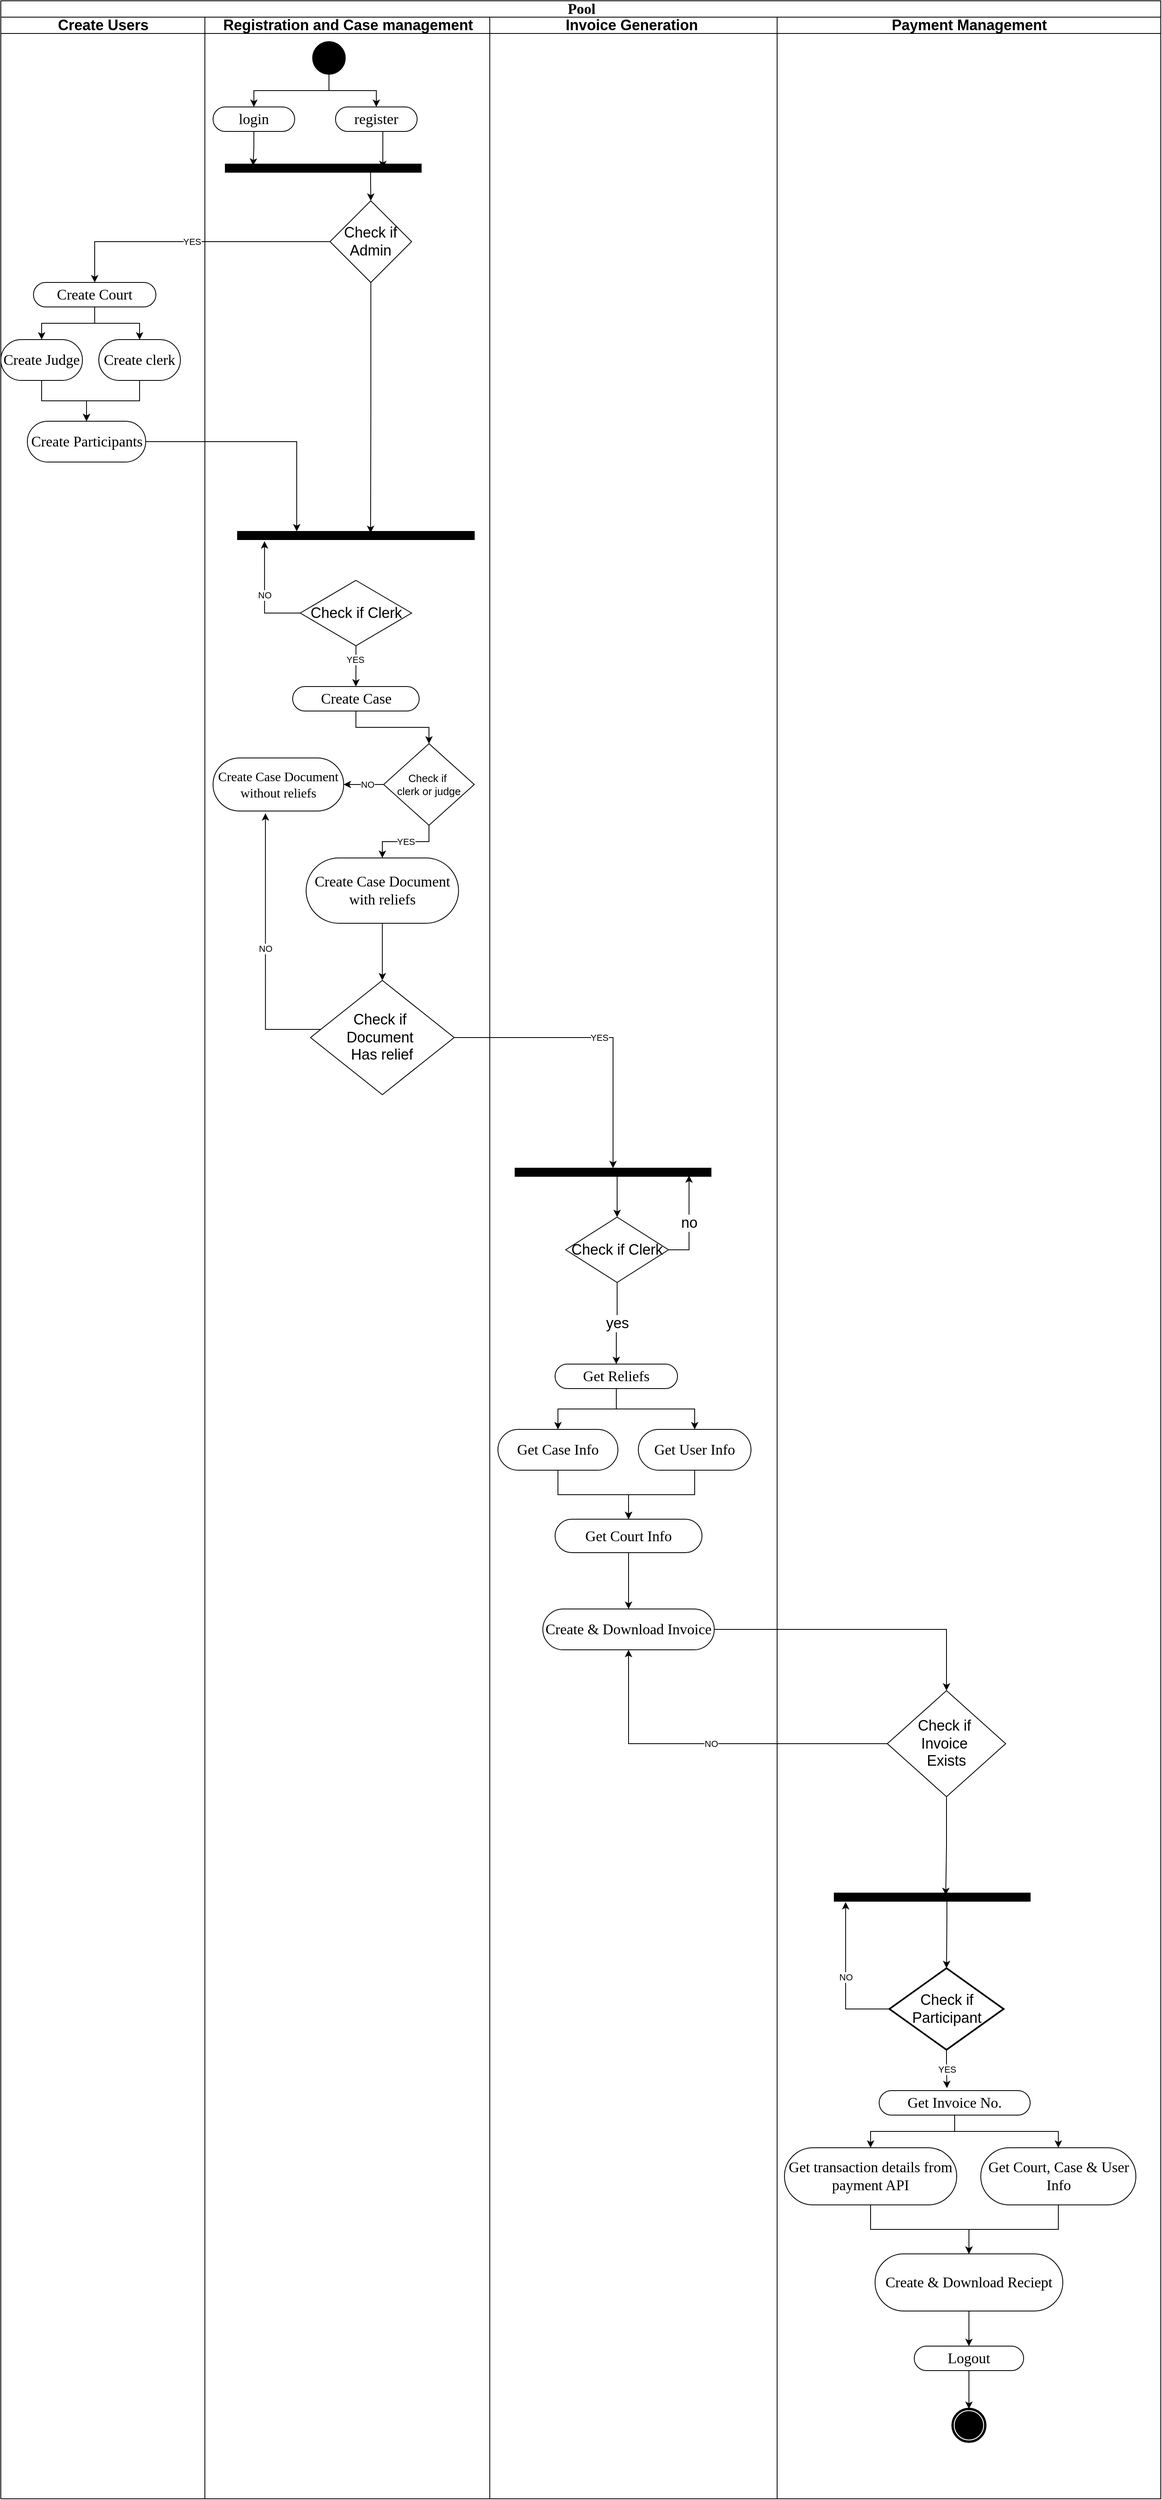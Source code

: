 <mxfile version="24.7.8">
  <diagram name="Page-1" id="H4En2Yg10vxTW4KxS3PP">
    <mxGraphModel dx="2514" dy="1497" grid="1" gridSize="10" guides="1" tooltips="1" connect="1" arrows="1" fold="1" page="1" pageScale="1" pageWidth="827" pageHeight="1169" math="0" shadow="0">
      <root>
        <mxCell id="0" />
        <mxCell id="1" parent="0" />
        <mxCell id="o0KCQbWtQnTGzr_33OiK-1" value="Pool" style="swimlane;html=1;childLayout=stackLayout;startSize=20;rounded=0;shadow=0;comic=0;labelBackgroundColor=none;strokeWidth=1;fontFamily=Verdana;fontSize=18;align=center;" parent="1" vertex="1">
          <mxGeometry x="40" y="20" width="1421" height="3060" as="geometry" />
        </mxCell>
        <mxCell id="o0KCQbWtQnTGzr_33OiK-2" value="Create Users" style="swimlane;html=1;startSize=20;fontSize=18;" parent="o0KCQbWtQnTGzr_33OiK-1" vertex="1">
          <mxGeometry y="20" width="250" height="3040" as="geometry" />
        </mxCell>
        <mxCell id="eCSx2jLFPWyDmAjSnQGe-12" style="edgeStyle=orthogonalEdgeStyle;rounded=0;orthogonalLoop=1;jettySize=auto;html=1;" edge="1" parent="o0KCQbWtQnTGzr_33OiK-2" source="o0KCQbWtQnTGzr_33OiK-4" target="o0KCQbWtQnTGzr_33OiK-124">
          <mxGeometry relative="1" as="geometry">
            <Array as="points">
              <mxPoint x="115" y="375" />
              <mxPoint x="50" y="375" />
            </Array>
          </mxGeometry>
        </mxCell>
        <mxCell id="eCSx2jLFPWyDmAjSnQGe-16" style="edgeStyle=orthogonalEdgeStyle;rounded=0;orthogonalLoop=1;jettySize=auto;html=1;entryX=0.5;entryY=0;entryDx=0;entryDy=0;" edge="1" parent="o0KCQbWtQnTGzr_33OiK-2" source="o0KCQbWtQnTGzr_33OiK-4" target="o0KCQbWtQnTGzr_33OiK-5">
          <mxGeometry relative="1" as="geometry" />
        </mxCell>
        <mxCell id="o0KCQbWtQnTGzr_33OiK-4" value="Create Court" style="rounded=1;whiteSpace=wrap;html=1;shadow=0;comic=0;labelBackgroundColor=none;strokeWidth=1;fontFamily=Verdana;fontSize=18;align=center;arcSize=50;" parent="o0KCQbWtQnTGzr_33OiK-2" vertex="1">
          <mxGeometry x="40" y="325" width="150" height="30" as="geometry" />
        </mxCell>
        <mxCell id="eCSx2jLFPWyDmAjSnQGe-18" style="edgeStyle=orthogonalEdgeStyle;rounded=0;orthogonalLoop=1;jettySize=auto;html=1;" edge="1" parent="o0KCQbWtQnTGzr_33OiK-2" source="o0KCQbWtQnTGzr_33OiK-5" target="o0KCQbWtQnTGzr_33OiK-129">
          <mxGeometry relative="1" as="geometry" />
        </mxCell>
        <mxCell id="o0KCQbWtQnTGzr_33OiK-5" value="Create clerk" style="rounded=1;whiteSpace=wrap;html=1;shadow=0;comic=0;labelBackgroundColor=none;strokeWidth=1;fontFamily=Verdana;fontSize=18;align=center;arcSize=50;" parent="o0KCQbWtQnTGzr_33OiK-2" vertex="1">
          <mxGeometry x="120" y="395" width="100" height="50" as="geometry" />
        </mxCell>
        <mxCell id="eCSx2jLFPWyDmAjSnQGe-17" style="edgeStyle=orthogonalEdgeStyle;rounded=0;orthogonalLoop=1;jettySize=auto;html=1;" edge="1" parent="o0KCQbWtQnTGzr_33OiK-2" source="o0KCQbWtQnTGzr_33OiK-124" target="o0KCQbWtQnTGzr_33OiK-129">
          <mxGeometry relative="1" as="geometry" />
        </mxCell>
        <mxCell id="o0KCQbWtQnTGzr_33OiK-124" value="Create Judge" style="rounded=1;whiteSpace=wrap;html=1;shadow=0;comic=0;labelBackgroundColor=none;strokeWidth=1;fontFamily=Verdana;fontSize=18;align=center;arcSize=50;" parent="o0KCQbWtQnTGzr_33OiK-2" vertex="1">
          <mxGeometry y="395" width="100" height="50" as="geometry" />
        </mxCell>
        <mxCell id="o0KCQbWtQnTGzr_33OiK-129" value="Create Participants" style="rounded=1;whiteSpace=wrap;html=1;shadow=0;comic=0;labelBackgroundColor=none;strokeWidth=1;fontFamily=Verdana;fontSize=18;align=center;arcSize=50;" parent="o0KCQbWtQnTGzr_33OiK-2" vertex="1">
          <mxGeometry x="32.5" y="495" width="145" height="50" as="geometry" />
        </mxCell>
        <mxCell id="o0KCQbWtQnTGzr_33OiK-11" value="Registration and Case management" style="swimlane;html=1;startSize=20;swimlaneLine=1;fontSize=18;" parent="o0KCQbWtQnTGzr_33OiK-1" vertex="1">
          <mxGeometry x="250" y="20" width="349" height="3040" as="geometry" />
        </mxCell>
        <mxCell id="eCSx2jLFPWyDmAjSnQGe-14" style="edgeStyle=orthogonalEdgeStyle;rounded=0;orthogonalLoop=1;jettySize=auto;html=1;entryX=0.5;entryY=0;entryDx=0;entryDy=0;" edge="1" parent="o0KCQbWtQnTGzr_33OiK-11" source="o0KCQbWtQnTGzr_33OiK-12" target="eCSx2jLFPWyDmAjSnQGe-13">
          <mxGeometry relative="1" as="geometry">
            <Array as="points">
              <mxPoint x="203" y="200" />
              <mxPoint x="203" y="200" />
            </Array>
          </mxGeometry>
        </mxCell>
        <mxCell id="o0KCQbWtQnTGzr_33OiK-12" value="" style="whiteSpace=wrap;html=1;rounded=0;shadow=0;comic=0;labelBackgroundColor=none;strokeWidth=1;fillColor=#000000;fontFamily=Verdana;fontSize=18;align=center;rotation=0;" parent="o0KCQbWtQnTGzr_33OiK-11" vertex="1">
          <mxGeometry x="25" y="180" width="240" height="10" as="geometry" />
        </mxCell>
        <mxCell id="eCSx2jLFPWyDmAjSnQGe-1" style="edgeStyle=orthogonalEdgeStyle;rounded=0;orthogonalLoop=1;jettySize=auto;html=1;entryX=0.5;entryY=0;entryDx=0;entryDy=0;" edge="1" parent="o0KCQbWtQnTGzr_33OiK-11" source="o0KCQbWtQnTGzr_33OiK-29" target="o0KCQbWtQnTGzr_33OiK-30">
          <mxGeometry relative="1" as="geometry">
            <Array as="points">
              <mxPoint x="152" y="90" />
              <mxPoint x="60" y="90" />
            </Array>
          </mxGeometry>
        </mxCell>
        <mxCell id="eCSx2jLFPWyDmAjSnQGe-6" style="edgeStyle=orthogonalEdgeStyle;rounded=0;orthogonalLoop=1;jettySize=auto;html=1;entryX=0.5;entryY=0;entryDx=0;entryDy=0;" edge="1" parent="o0KCQbWtQnTGzr_33OiK-11" source="o0KCQbWtQnTGzr_33OiK-29" target="o0KCQbWtQnTGzr_33OiK-121">
          <mxGeometry relative="1" as="geometry" />
        </mxCell>
        <mxCell id="o0KCQbWtQnTGzr_33OiK-29" value="" style="ellipse;whiteSpace=wrap;html=1;rounded=0;shadow=0;comic=0;labelBackgroundColor=none;strokeWidth=1;fillColor=#000000;fontFamily=Verdana;fontSize=18;align=center;" parent="o0KCQbWtQnTGzr_33OiK-11" vertex="1">
          <mxGeometry x="132" y="30" width="40" height="40" as="geometry" />
        </mxCell>
        <mxCell id="o0KCQbWtQnTGzr_33OiK-30" value="login" style="rounded=1;whiteSpace=wrap;html=1;shadow=0;comic=0;labelBackgroundColor=none;strokeWidth=1;fontFamily=Verdana;fontSize=18;align=center;arcSize=50;" parent="o0KCQbWtQnTGzr_33OiK-11" vertex="1">
          <mxGeometry x="10" y="110" width="100" height="30" as="geometry" />
        </mxCell>
        <mxCell id="o0KCQbWtQnTGzr_33OiK-121" value="register" style="rounded=1;whiteSpace=wrap;html=1;shadow=0;comic=0;labelBackgroundColor=none;strokeWidth=1;fontFamily=Verdana;fontSize=18;align=center;arcSize=50;" parent="o0KCQbWtQnTGzr_33OiK-11" vertex="1">
          <mxGeometry x="160" y="110" width="100" height="30" as="geometry" />
        </mxCell>
        <mxCell id="eCSx2jLFPWyDmAjSnQGe-8" style="edgeStyle=orthogonalEdgeStyle;rounded=0;orthogonalLoop=1;jettySize=auto;html=1;entryX=0.142;entryY=0.2;entryDx=0;entryDy=0;entryPerimeter=0;" edge="1" parent="o0KCQbWtQnTGzr_33OiK-11" source="o0KCQbWtQnTGzr_33OiK-30" target="o0KCQbWtQnTGzr_33OiK-12">
          <mxGeometry relative="1" as="geometry" />
        </mxCell>
        <mxCell id="eCSx2jLFPWyDmAjSnQGe-10" style="edgeStyle=orthogonalEdgeStyle;rounded=0;orthogonalLoop=1;jettySize=auto;html=1;entryX=0.804;entryY=0.5;entryDx=0;entryDy=0;entryPerimeter=0;" edge="1" parent="o0KCQbWtQnTGzr_33OiK-11" source="o0KCQbWtQnTGzr_33OiK-121" target="o0KCQbWtQnTGzr_33OiK-12">
          <mxGeometry relative="1" as="geometry">
            <Array as="points">
              <mxPoint x="218" y="150" />
              <mxPoint x="218" y="150" />
            </Array>
          </mxGeometry>
        </mxCell>
        <mxCell id="eCSx2jLFPWyDmAjSnQGe-13" value="Check if Admin" style="rhombus;whiteSpace=wrap;html=1;fontSize=18;" vertex="1" parent="o0KCQbWtQnTGzr_33OiK-11">
          <mxGeometry x="153.25" y="225" width="100" height="100" as="geometry" />
        </mxCell>
        <mxCell id="eCSx2jLFPWyDmAjSnQGe-24" style="edgeStyle=orthogonalEdgeStyle;rounded=0;orthogonalLoop=1;jettySize=auto;html=1;" edge="1" parent="o0KCQbWtQnTGzr_33OiK-11" source="o0KCQbWtQnTGzr_33OiK-14" target="o0KCQbWtQnTGzr_33OiK-147">
          <mxGeometry relative="1" as="geometry" />
        </mxCell>
        <mxCell id="o0KCQbWtQnTGzr_33OiK-14" value="Create Case" style="rounded=1;whiteSpace=wrap;html=1;shadow=0;comic=0;labelBackgroundColor=none;strokeWidth=1;fontFamily=Verdana;fontSize=18;align=center;arcSize=50;" parent="o0KCQbWtQnTGzr_33OiK-11" vertex="1">
          <mxGeometry x="107.5" y="820" width="155" height="30" as="geometry" />
        </mxCell>
        <mxCell id="o0KCQbWtQnTGzr_33OiK-16" value="" style="whiteSpace=wrap;html=1;rounded=0;shadow=0;comic=0;labelBackgroundColor=none;strokeWidth=1;fillColor=#000000;fontFamily=Verdana;fontSize=18;align=center;rotation=0;" parent="o0KCQbWtQnTGzr_33OiK-11" vertex="1">
          <mxGeometry x="40" y="630" width="290" height="10" as="geometry" />
        </mxCell>
        <mxCell id="o0KCQbWtQnTGzr_33OiK-139" value="Create Case Document without reliefs" style="rounded=1;whiteSpace=wrap;html=1;shadow=0;comic=0;labelBackgroundColor=none;strokeWidth=1;fontFamily=Verdana;fontSize=16;align=center;arcSize=50;" parent="o0KCQbWtQnTGzr_33OiK-11" vertex="1">
          <mxGeometry x="10" y="907.5" width="160" height="65" as="geometry" />
        </mxCell>
        <mxCell id="eCSx2jLFPWyDmAjSnQGe-30" style="edgeStyle=orthogonalEdgeStyle;rounded=0;orthogonalLoop=1;jettySize=auto;html=1;entryX=0.5;entryY=0;entryDx=0;entryDy=0;" edge="1" parent="o0KCQbWtQnTGzr_33OiK-11" source="o0KCQbWtQnTGzr_33OiK-140" target="o0KCQbWtQnTGzr_33OiK-151">
          <mxGeometry relative="1" as="geometry" />
        </mxCell>
        <mxCell id="o0KCQbWtQnTGzr_33OiK-140" value="Create Case Document with reliefs" style="rounded=1;whiteSpace=wrap;html=1;shadow=0;comic=0;labelBackgroundColor=none;strokeWidth=1;fontFamily=Verdana;fontSize=18;align=center;arcSize=50;" parent="o0KCQbWtQnTGzr_33OiK-11" vertex="1">
          <mxGeometry x="124" y="1030" width="186.75" height="80" as="geometry" />
        </mxCell>
        <mxCell id="eCSx2jLFPWyDmAjSnQGe-21" style="edgeStyle=orthogonalEdgeStyle;rounded=0;orthogonalLoop=1;jettySize=auto;html=1;entryX=0.5;entryY=0;entryDx=0;entryDy=0;" edge="1" parent="o0KCQbWtQnTGzr_33OiK-11" source="o0KCQbWtQnTGzr_33OiK-141" target="o0KCQbWtQnTGzr_33OiK-14">
          <mxGeometry relative="1" as="geometry" />
        </mxCell>
        <mxCell id="eCSx2jLFPWyDmAjSnQGe-27" value="YES" style="edgeLabel;html=1;align=center;verticalAlign=middle;resizable=0;points=[];" vertex="1" connectable="0" parent="eCSx2jLFPWyDmAjSnQGe-21">
          <mxGeometry x="-0.32" y="-1" relative="1" as="geometry">
            <mxPoint as="offset" />
          </mxGeometry>
        </mxCell>
        <mxCell id="o0KCQbWtQnTGzr_33OiK-141" value="Check if Clerk" style="rhombus;whiteSpace=wrap;html=1;fontSize=18;" parent="o0KCQbWtQnTGzr_33OiK-11" vertex="1">
          <mxGeometry x="116.75" y="690" width="136.5" height="80" as="geometry" />
        </mxCell>
        <mxCell id="eCSx2jLFPWyDmAjSnQGe-25" style="edgeStyle=orthogonalEdgeStyle;rounded=0;orthogonalLoop=1;jettySize=auto;html=1;entryX=1;entryY=0.5;entryDx=0;entryDy=0;" edge="1" parent="o0KCQbWtQnTGzr_33OiK-11" source="o0KCQbWtQnTGzr_33OiK-147" target="o0KCQbWtQnTGzr_33OiK-139">
          <mxGeometry relative="1" as="geometry" />
        </mxCell>
        <mxCell id="eCSx2jLFPWyDmAjSnQGe-29" value="NO" style="edgeLabel;html=1;align=center;verticalAlign=middle;resizable=0;points=[];" vertex="1" connectable="0" parent="eCSx2jLFPWyDmAjSnQGe-25">
          <mxGeometry x="-0.192" relative="1" as="geometry">
            <mxPoint as="offset" />
          </mxGeometry>
        </mxCell>
        <mxCell id="eCSx2jLFPWyDmAjSnQGe-26" value="YES" style="edgeStyle=orthogonalEdgeStyle;rounded=0;orthogonalLoop=1;jettySize=auto;html=1;exitX=0.5;exitY=1;exitDx=0;exitDy=0;" edge="1" parent="o0KCQbWtQnTGzr_33OiK-11" source="o0KCQbWtQnTGzr_33OiK-147" target="o0KCQbWtQnTGzr_33OiK-140">
          <mxGeometry relative="1" as="geometry" />
        </mxCell>
        <mxCell id="o0KCQbWtQnTGzr_33OiK-147" value="Check if&amp;nbsp;&lt;div&gt;clerk or judge&lt;/div&gt;" style="rhombus;whiteSpace=wrap;html=1;fontSize=13;" parent="o0KCQbWtQnTGzr_33OiK-11" vertex="1">
          <mxGeometry x="219" y="890" width="111" height="100" as="geometry" />
        </mxCell>
        <mxCell id="o0KCQbWtQnTGzr_33OiK-151" value="Check if&amp;nbsp;&lt;div&gt;Document&amp;nbsp;&lt;/div&gt;&lt;div&gt;Has relief&lt;/div&gt;" style="rhombus;whiteSpace=wrap;html=1;fontSize=18;" parent="o0KCQbWtQnTGzr_33OiK-11" vertex="1">
          <mxGeometry x="129.38" y="1180" width="176" height="140" as="geometry" />
        </mxCell>
        <mxCell id="eCSx2jLFPWyDmAjSnQGe-20" value="NO" style="edgeStyle=orthogonalEdgeStyle;rounded=0;orthogonalLoop=1;jettySize=auto;html=1;entryX=0.114;entryY=1.2;entryDx=0;entryDy=0;entryPerimeter=0;" edge="1" parent="o0KCQbWtQnTGzr_33OiK-11" source="o0KCQbWtQnTGzr_33OiK-141" target="o0KCQbWtQnTGzr_33OiK-16">
          <mxGeometry relative="1" as="geometry">
            <Array as="points">
              <mxPoint x="73" y="730" />
            </Array>
          </mxGeometry>
        </mxCell>
        <mxCell id="eCSx2jLFPWyDmAjSnQGe-22" style="edgeStyle=orthogonalEdgeStyle;rounded=0;orthogonalLoop=1;jettySize=auto;html=1;entryX=0.562;entryY=0.2;entryDx=0;entryDy=0;entryPerimeter=0;" edge="1" parent="o0KCQbWtQnTGzr_33OiK-11" source="eCSx2jLFPWyDmAjSnQGe-13" target="o0KCQbWtQnTGzr_33OiK-16">
          <mxGeometry relative="1" as="geometry" />
        </mxCell>
        <mxCell id="eCSx2jLFPWyDmAjSnQGe-33" value="NO" style="edgeStyle=orthogonalEdgeStyle;rounded=0;orthogonalLoop=1;jettySize=auto;html=1;entryX=0.401;entryY=1.042;entryDx=0;entryDy=0;entryPerimeter=0;" edge="1" parent="o0KCQbWtQnTGzr_33OiK-11" source="o0KCQbWtQnTGzr_33OiK-151" target="o0KCQbWtQnTGzr_33OiK-139">
          <mxGeometry relative="1" as="geometry">
            <Array as="points">
              <mxPoint x="90" y="1240" />
              <mxPoint x="90" y="1240" />
            </Array>
          </mxGeometry>
        </mxCell>
        <mxCell id="o0KCQbWtQnTGzr_33OiK-27" value="Invoice Generation&amp;nbsp;" style="swimlane;html=1;startSize=20;fontSize=18;" parent="o0KCQbWtQnTGzr_33OiK-1" vertex="1">
          <mxGeometry x="599" y="20" width="352" height="3040" as="geometry" />
        </mxCell>
        <mxCell id="o0KCQbWtQnTGzr_33OiK-170" style="edgeStyle=orthogonalEdgeStyle;rounded=0;orthogonalLoop=1;jettySize=auto;html=1;fontSize=18;" parent="o0KCQbWtQnTGzr_33OiK-27" source="o0KCQbWtQnTGzr_33OiK-153" target="o0KCQbWtQnTGzr_33OiK-167" edge="1">
          <mxGeometry relative="1" as="geometry">
            <Array as="points">
              <mxPoint x="156" y="1430" />
              <mxPoint x="156" y="1430" />
            </Array>
          </mxGeometry>
        </mxCell>
        <mxCell id="o0KCQbWtQnTGzr_33OiK-153" value="" style="whiteSpace=wrap;html=1;rounded=0;shadow=0;comic=0;labelBackgroundColor=none;strokeWidth=1;fillColor=#000000;fontFamily=Verdana;fontSize=18;align=center;rotation=0;" parent="o0KCQbWtQnTGzr_33OiK-27" vertex="1">
          <mxGeometry x="31" y="1410" width="240" height="10" as="geometry" />
        </mxCell>
        <mxCell id="o0KCQbWtQnTGzr_33OiK-156" value="Create &amp;amp; Download Invoice" style="rounded=1;whiteSpace=wrap;html=1;shadow=0;comic=0;labelBackgroundColor=none;strokeWidth=1;fontFamily=Verdana;fontSize=18;align=center;arcSize=50;" parent="o0KCQbWtQnTGzr_33OiK-27" vertex="1">
          <mxGeometry x="65" y="1950" width="210" height="50" as="geometry" />
        </mxCell>
        <mxCell id="eCSx2jLFPWyDmAjSnQGe-38" style="edgeStyle=orthogonalEdgeStyle;rounded=0;orthogonalLoop=1;jettySize=auto;html=1;" edge="1" parent="o0KCQbWtQnTGzr_33OiK-27" source="o0KCQbWtQnTGzr_33OiK-157" target="o0KCQbWtQnTGzr_33OiK-159">
          <mxGeometry relative="1" as="geometry" />
        </mxCell>
        <mxCell id="o0KCQbWtQnTGzr_33OiK-157" value="Get Case Info" style="rounded=1;whiteSpace=wrap;html=1;shadow=0;comic=0;labelBackgroundColor=none;strokeWidth=1;fontFamily=Verdana;fontSize=18;align=center;arcSize=50;" parent="o0KCQbWtQnTGzr_33OiK-27" vertex="1">
          <mxGeometry x="10" y="1730" width="147" height="50" as="geometry" />
        </mxCell>
        <mxCell id="eCSx2jLFPWyDmAjSnQGe-40" style="edgeStyle=orthogonalEdgeStyle;rounded=0;orthogonalLoop=1;jettySize=auto;html=1;entryX=0.5;entryY=0;entryDx=0;entryDy=0;" edge="1" parent="o0KCQbWtQnTGzr_33OiK-27" source="o0KCQbWtQnTGzr_33OiK-158" target="o0KCQbWtQnTGzr_33OiK-159">
          <mxGeometry relative="1" as="geometry" />
        </mxCell>
        <mxCell id="o0KCQbWtQnTGzr_33OiK-158" value="Get User Info" style="rounded=1;whiteSpace=wrap;html=1;shadow=0;comic=0;labelBackgroundColor=none;strokeWidth=1;fontFamily=Verdana;fontSize=18;align=center;arcSize=50;" parent="o0KCQbWtQnTGzr_33OiK-27" vertex="1">
          <mxGeometry x="182" y="1730" width="138" height="50" as="geometry" />
        </mxCell>
        <mxCell id="o0KCQbWtQnTGzr_33OiK-166" style="edgeStyle=orthogonalEdgeStyle;rounded=0;orthogonalLoop=1;jettySize=auto;html=1;entryX=0.5;entryY=0;entryDx=0;entryDy=0;fontSize=18;" parent="o0KCQbWtQnTGzr_33OiK-27" source="o0KCQbWtQnTGzr_33OiK-159" target="o0KCQbWtQnTGzr_33OiK-156" edge="1">
          <mxGeometry relative="1" as="geometry" />
        </mxCell>
        <mxCell id="o0KCQbWtQnTGzr_33OiK-159" value="Get Court Info" style="rounded=1;whiteSpace=wrap;html=1;shadow=0;comic=0;labelBackgroundColor=none;strokeWidth=1;fontFamily=Verdana;fontSize=18;align=center;arcSize=50;" parent="o0KCQbWtQnTGzr_33OiK-27" vertex="1">
          <mxGeometry x="80" y="1840" width="180" height="41" as="geometry" />
        </mxCell>
        <mxCell id="eCSx2jLFPWyDmAjSnQGe-36" style="edgeStyle=orthogonalEdgeStyle;rounded=0;orthogonalLoop=1;jettySize=auto;html=1;entryX=0.5;entryY=0;entryDx=0;entryDy=0;" edge="1" parent="o0KCQbWtQnTGzr_33OiK-27" source="o0KCQbWtQnTGzr_33OiK-160" target="o0KCQbWtQnTGzr_33OiK-157">
          <mxGeometry relative="1" as="geometry" />
        </mxCell>
        <mxCell id="eCSx2jLFPWyDmAjSnQGe-37" style="edgeStyle=orthogonalEdgeStyle;rounded=0;orthogonalLoop=1;jettySize=auto;html=1;" edge="1" parent="o0KCQbWtQnTGzr_33OiK-27" source="o0KCQbWtQnTGzr_33OiK-160" target="o0KCQbWtQnTGzr_33OiK-158">
          <mxGeometry relative="1" as="geometry" />
        </mxCell>
        <mxCell id="o0KCQbWtQnTGzr_33OiK-160" value="Get Reliefs" style="rounded=1;whiteSpace=wrap;html=1;shadow=0;comic=0;labelBackgroundColor=none;strokeWidth=1;fontFamily=Verdana;fontSize=18;align=center;arcSize=50;" parent="o0KCQbWtQnTGzr_33OiK-27" vertex="1">
          <mxGeometry x="80" y="1650" width="150" height="30" as="geometry" />
        </mxCell>
        <mxCell id="o0KCQbWtQnTGzr_33OiK-168" value="yes" style="edgeStyle=orthogonalEdgeStyle;rounded=0;orthogonalLoop=1;jettySize=auto;html=1;entryX=0.5;entryY=0;entryDx=0;entryDy=0;fontSize=18;" parent="o0KCQbWtQnTGzr_33OiK-27" source="o0KCQbWtQnTGzr_33OiK-167" target="o0KCQbWtQnTGzr_33OiK-160" edge="1">
          <mxGeometry relative="1" as="geometry" />
        </mxCell>
        <mxCell id="o0KCQbWtQnTGzr_33OiK-167" value="Check if Clerk" style="rhombus;whiteSpace=wrap;html=1;fontSize=18;" parent="o0KCQbWtQnTGzr_33OiK-27" vertex="1">
          <mxGeometry x="93" y="1470" width="126" height="80" as="geometry" />
        </mxCell>
        <mxCell id="o0KCQbWtQnTGzr_33OiK-169" value="no" style="edgeStyle=orthogonalEdgeStyle;rounded=0;orthogonalLoop=1;jettySize=auto;html=1;entryX=0.888;entryY=0.883;entryDx=0;entryDy=0;entryPerimeter=0;fontSize=18;" parent="o0KCQbWtQnTGzr_33OiK-27" source="o0KCQbWtQnTGzr_33OiK-167" target="o0KCQbWtQnTGzr_33OiK-153" edge="1">
          <mxGeometry relative="1" as="geometry">
            <Array as="points">
              <mxPoint x="244" y="1510" />
            </Array>
          </mxGeometry>
        </mxCell>
        <mxCell id="eCSx2jLFPWyDmAjSnQGe-15" value="YES" style="edgeStyle=orthogonalEdgeStyle;rounded=0;orthogonalLoop=1;jettySize=auto;html=1;entryX=0.5;entryY=0;entryDx=0;entryDy=0;" edge="1" parent="o0KCQbWtQnTGzr_33OiK-1" source="eCSx2jLFPWyDmAjSnQGe-13" target="o0KCQbWtQnTGzr_33OiK-4">
          <mxGeometry relative="1" as="geometry" />
        </mxCell>
        <mxCell id="eCSx2jLFPWyDmAjSnQGe-34" value="YES" style="edgeStyle=orthogonalEdgeStyle;rounded=0;orthogonalLoop=1;jettySize=auto;html=1;entryX=0.5;entryY=0;entryDx=0;entryDy=0;" edge="1" parent="o0KCQbWtQnTGzr_33OiK-1" source="o0KCQbWtQnTGzr_33OiK-151" target="o0KCQbWtQnTGzr_33OiK-153">
          <mxGeometry relative="1" as="geometry" />
        </mxCell>
        <mxCell id="eCSx2jLFPWyDmAjSnQGe-42" style="edgeStyle=orthogonalEdgeStyle;rounded=0;orthogonalLoop=1;jettySize=auto;html=1;entryX=0.5;entryY=0;entryDx=0;entryDy=0;" edge="1" parent="o0KCQbWtQnTGzr_33OiK-1" source="o0KCQbWtQnTGzr_33OiK-156" target="o0KCQbWtQnTGzr_33OiK-172">
          <mxGeometry relative="1" as="geometry" />
        </mxCell>
        <mxCell id="eCSx2jLFPWyDmAjSnQGe-43" value="NO" style="edgeStyle=orthogonalEdgeStyle;rounded=0;orthogonalLoop=1;jettySize=auto;html=1;entryX=0.5;entryY=1;entryDx=0;entryDy=0;" edge="1" parent="o0KCQbWtQnTGzr_33OiK-1" source="o0KCQbWtQnTGzr_33OiK-172" target="o0KCQbWtQnTGzr_33OiK-156">
          <mxGeometry relative="1" as="geometry" />
        </mxCell>
        <mxCell id="eCSx2jLFPWyDmAjSnQGe-44" style="edgeStyle=orthogonalEdgeStyle;rounded=0;orthogonalLoop=1;jettySize=auto;html=1;entryX=0.25;entryY=0;entryDx=0;entryDy=0;" edge="1" parent="o0KCQbWtQnTGzr_33OiK-1" source="o0KCQbWtQnTGzr_33OiK-129" target="o0KCQbWtQnTGzr_33OiK-16">
          <mxGeometry relative="1" as="geometry" />
        </mxCell>
        <mxCell id="o0KCQbWtQnTGzr_33OiK-63" value="Payment Management" style="swimlane;html=1;startSize=20;fontSize=18;" parent="o0KCQbWtQnTGzr_33OiK-1" vertex="1">
          <mxGeometry x="951" y="20" width="470" height="3040" as="geometry" />
        </mxCell>
        <mxCell id="o0KCQbWtQnTGzr_33OiK-172" value="Check if&amp;nbsp;&lt;div&gt;Invoice&amp;nbsp;&lt;/div&gt;&lt;div&gt;Exists&lt;/div&gt;" style="rhombus;whiteSpace=wrap;html=1;fontSize=18;" parent="o0KCQbWtQnTGzr_33OiK-63" vertex="1">
          <mxGeometry x="135" y="2050" width="145" height="130" as="geometry" />
        </mxCell>
        <mxCell id="o0KCQbWtQnTGzr_33OiK-171" value="" style="whiteSpace=wrap;html=1;rounded=0;shadow=0;comic=0;labelBackgroundColor=none;strokeWidth=1;fillColor=#000000;fontFamily=Verdana;fontSize=18;align=center;rotation=0;" parent="o0KCQbWtQnTGzr_33OiK-63" vertex="1">
          <mxGeometry x="70" y="2298" width="240" height="10" as="geometry" />
        </mxCell>
        <mxCell id="o0KCQbWtQnTGzr_33OiK-176" value="Check if Participant" style="strokeWidth=2;html=1;shape=mxgraph.flowchart.decision;whiteSpace=wrap;fontSize=18;" parent="o0KCQbWtQnTGzr_33OiK-63" vertex="1">
          <mxGeometry x="137.5" y="2390" width="140" height="100" as="geometry" />
        </mxCell>
        <mxCell id="eCSx2jLFPWyDmAjSnQGe-49" style="edgeStyle=orthogonalEdgeStyle;rounded=0;orthogonalLoop=1;jettySize=auto;html=1;" edge="1" parent="o0KCQbWtQnTGzr_33OiK-63" source="o0KCQbWtQnTGzr_33OiK-178" target="o0KCQbWtQnTGzr_33OiK-179">
          <mxGeometry relative="1" as="geometry" />
        </mxCell>
        <mxCell id="eCSx2jLFPWyDmAjSnQGe-50" style="edgeStyle=orthogonalEdgeStyle;rounded=0;orthogonalLoop=1;jettySize=auto;html=1;entryX=0.5;entryY=0;entryDx=0;entryDy=0;" edge="1" parent="o0KCQbWtQnTGzr_33OiK-63" source="o0KCQbWtQnTGzr_33OiK-178" target="o0KCQbWtQnTGzr_33OiK-180">
          <mxGeometry relative="1" as="geometry" />
        </mxCell>
        <mxCell id="o0KCQbWtQnTGzr_33OiK-178" value="Get Invoice No." style="rounded=1;whiteSpace=wrap;html=1;shadow=0;comic=0;labelBackgroundColor=none;strokeWidth=1;fontFamily=Verdana;fontSize=18;align=center;arcSize=50;" parent="o0KCQbWtQnTGzr_33OiK-63" vertex="1">
          <mxGeometry x="125" y="2540" width="185" height="30" as="geometry" />
        </mxCell>
        <mxCell id="eCSx2jLFPWyDmAjSnQGe-51" style="edgeStyle=orthogonalEdgeStyle;rounded=0;orthogonalLoop=1;jettySize=auto;html=1;entryX=0.5;entryY=0;entryDx=0;entryDy=0;" edge="1" parent="o0KCQbWtQnTGzr_33OiK-63" source="o0KCQbWtQnTGzr_33OiK-179" target="o0KCQbWtQnTGzr_33OiK-181">
          <mxGeometry relative="1" as="geometry" />
        </mxCell>
        <mxCell id="o0KCQbWtQnTGzr_33OiK-179" value="Get transaction details from payment API" style="rounded=1;whiteSpace=wrap;html=1;shadow=0;comic=0;labelBackgroundColor=none;strokeWidth=1;fontFamily=Verdana;fontSize=18;align=center;arcSize=50;" parent="o0KCQbWtQnTGzr_33OiK-63" vertex="1">
          <mxGeometry x="9" y="2610" width="211" height="70" as="geometry" />
        </mxCell>
        <mxCell id="eCSx2jLFPWyDmAjSnQGe-52" style="edgeStyle=orthogonalEdgeStyle;rounded=0;orthogonalLoop=1;jettySize=auto;html=1;entryX=0.5;entryY=0;entryDx=0;entryDy=0;" edge="1" parent="o0KCQbWtQnTGzr_33OiK-63" source="o0KCQbWtQnTGzr_33OiK-180" target="o0KCQbWtQnTGzr_33OiK-181">
          <mxGeometry relative="1" as="geometry" />
        </mxCell>
        <mxCell id="o0KCQbWtQnTGzr_33OiK-180" value="Get Court, Case &amp;amp; User Info" style="rounded=1;whiteSpace=wrap;html=1;shadow=0;comic=0;labelBackgroundColor=none;strokeWidth=1;fontFamily=Verdana;fontSize=18;align=center;arcSize=50;" parent="o0KCQbWtQnTGzr_33OiK-63" vertex="1">
          <mxGeometry x="249.5" y="2610" width="190" height="70" as="geometry" />
        </mxCell>
        <mxCell id="eCSx2jLFPWyDmAjSnQGe-53" style="edgeStyle=orthogonalEdgeStyle;rounded=0;orthogonalLoop=1;jettySize=auto;html=1;" edge="1" parent="o0KCQbWtQnTGzr_33OiK-63" source="o0KCQbWtQnTGzr_33OiK-181" target="o0KCQbWtQnTGzr_33OiK-188">
          <mxGeometry relative="1" as="geometry" />
        </mxCell>
        <mxCell id="o0KCQbWtQnTGzr_33OiK-181" value="Create &amp;amp; Download Reciept" style="rounded=1;whiteSpace=wrap;html=1;shadow=0;comic=0;labelBackgroundColor=none;strokeWidth=1;fontFamily=Verdana;fontSize=18;align=center;arcSize=50;" parent="o0KCQbWtQnTGzr_33OiK-63" vertex="1">
          <mxGeometry x="120" y="2740" width="230" height="70" as="geometry" />
        </mxCell>
        <mxCell id="o0KCQbWtQnTGzr_33OiK-44" value="" style="shape=mxgraph.bpmn.shape;html=1;verticalLabelPosition=bottom;labelBackgroundColor=#ffffff;verticalAlign=top;perimeter=ellipsePerimeter;outline=end;symbol=terminate;rounded=0;shadow=0;comic=0;strokeWidth=1;fontFamily=Verdana;fontSize=18;align=center;" parent="o0KCQbWtQnTGzr_33OiK-63" vertex="1">
          <mxGeometry x="215" y="2930" width="40" height="40" as="geometry" />
        </mxCell>
        <mxCell id="eCSx2jLFPWyDmAjSnQGe-54" style="edgeStyle=orthogonalEdgeStyle;rounded=0;orthogonalLoop=1;jettySize=auto;html=1;entryX=0.5;entryY=0;entryDx=0;entryDy=0;" edge="1" parent="o0KCQbWtQnTGzr_33OiK-63" source="o0KCQbWtQnTGzr_33OiK-188" target="o0KCQbWtQnTGzr_33OiK-44">
          <mxGeometry relative="1" as="geometry" />
        </mxCell>
        <mxCell id="o0KCQbWtQnTGzr_33OiK-188" value="Logout" style="rounded=1;whiteSpace=wrap;html=1;shadow=0;comic=0;labelBackgroundColor=none;strokeWidth=1;fontFamily=Verdana;fontSize=18;align=center;arcSize=50;" parent="o0KCQbWtQnTGzr_33OiK-63" vertex="1">
          <mxGeometry x="168" y="2853" width="134" height="30" as="geometry" />
        </mxCell>
        <mxCell id="eCSx2jLFPWyDmAjSnQGe-47" style="edgeStyle=orthogonalEdgeStyle;rounded=0;orthogonalLoop=1;jettySize=auto;html=1;entryX=0.569;entryY=0.25;entryDx=0;entryDy=0;entryPerimeter=0;" edge="1" parent="o0KCQbWtQnTGzr_33OiK-63" source="o0KCQbWtQnTGzr_33OiK-172" target="o0KCQbWtQnTGzr_33OiK-171">
          <mxGeometry relative="1" as="geometry" />
        </mxCell>
        <mxCell id="eCSx2jLFPWyDmAjSnQGe-55" style="edgeStyle=orthogonalEdgeStyle;rounded=0;orthogonalLoop=1;jettySize=auto;html=1;entryX=0.5;entryY=0;entryDx=0;entryDy=0;entryPerimeter=0;" edge="1" parent="o0KCQbWtQnTGzr_33OiK-63" source="o0KCQbWtQnTGzr_33OiK-171" target="o0KCQbWtQnTGzr_33OiK-176">
          <mxGeometry relative="1" as="geometry">
            <Array as="points">
              <mxPoint x="208" y="2330" />
              <mxPoint x="208" y="2330" />
            </Array>
          </mxGeometry>
        </mxCell>
        <mxCell id="eCSx2jLFPWyDmAjSnQGe-56" value="YES" style="edgeStyle=orthogonalEdgeStyle;rounded=0;orthogonalLoop=1;jettySize=auto;html=1;entryX=0.449;entryY=-0.1;entryDx=0;entryDy=0;entryPerimeter=0;" edge="1" parent="o0KCQbWtQnTGzr_33OiK-63" source="o0KCQbWtQnTGzr_33OiK-176" target="o0KCQbWtQnTGzr_33OiK-178">
          <mxGeometry relative="1" as="geometry" />
        </mxCell>
        <mxCell id="eCSx2jLFPWyDmAjSnQGe-57" value="NO" style="edgeStyle=orthogonalEdgeStyle;rounded=0;orthogonalLoop=1;jettySize=auto;html=1;entryX=0.058;entryY=1.1;entryDx=0;entryDy=0;entryPerimeter=0;" edge="1" parent="o0KCQbWtQnTGzr_33OiK-63" source="o0KCQbWtQnTGzr_33OiK-176" target="o0KCQbWtQnTGzr_33OiK-171">
          <mxGeometry relative="1" as="geometry">
            <Array as="points">
              <mxPoint x="84" y="2440" />
            </Array>
          </mxGeometry>
        </mxCell>
      </root>
    </mxGraphModel>
  </diagram>
</mxfile>
